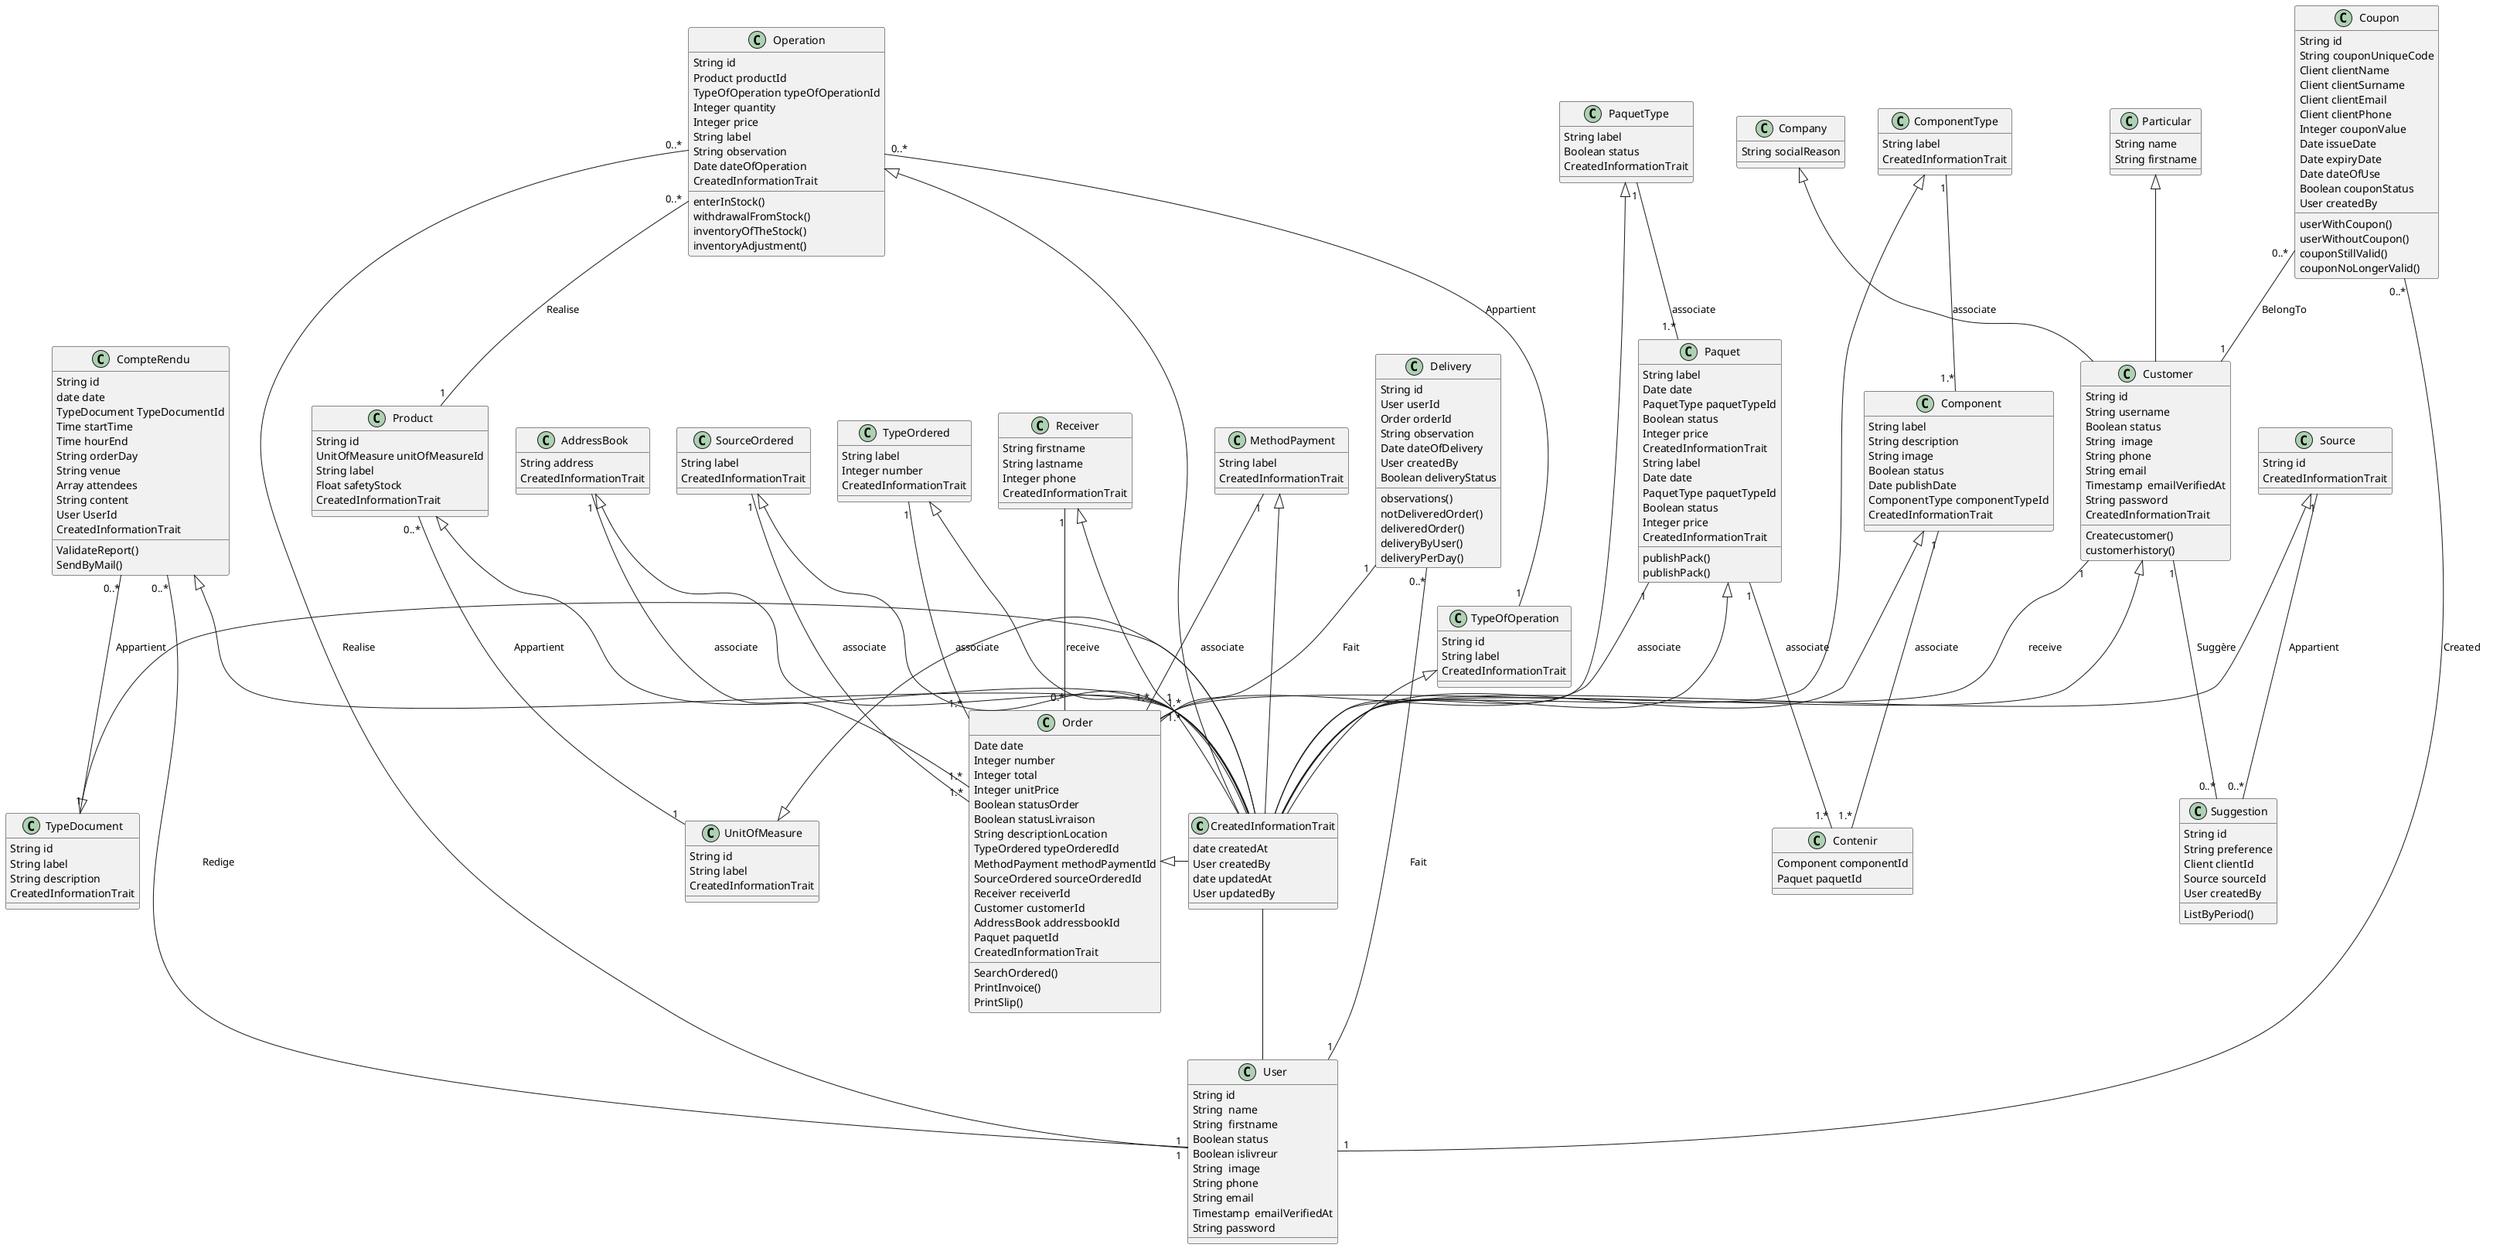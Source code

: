 @startuml "DATABASE"

class CreatedInformationTrait{
    date createdAt
    User createdBy
    date updatedAt
    User updatedBy
}

class TypeOrdered {
    String label
    Integer number
    CreatedInformationTrait
}

class MethodPayment {
    String label
    CreatedInformationTrait
}

class SourceOrdered {
    String label
    CreatedInformationTrait
}

class Receiver {
    String firstname
    String lastname
    Integer phone
    CreatedInformationTrait
}

class AddressBook {
    String address
    CreatedInformationTrait
}

class Paquet {
    String label
    Date date
    PaquetType paquetTypeId
    Boolean status
    Integer price
    CreatedInformationTrait
    publishPack()
}

class Order {
    Date date
    Integer number
    Integer total
    Integer unitPrice
    Boolean statusOrder
    Boolean statusLivraison
    String descriptionLocation
    TypeOrdered typeOrderedId
    MethodPayment methodPaymentId
    SourceOrdered sourceOrderedId
    Receiver receiverId
    Customer customerId
    AddressBook addressbookId
    Paquet paquetId
    CreatedInformationTrait

    SearchOrdered()
    PrintInvoice()
    PrintSlip()
}

class Coupon{
  String id
  String couponUniqueCode
  Client clientName
  Client clientSurname
  Client clientEmail
  Client clientPhone
  Integer couponValue
  Date issueDate
  Date expiryDate
  Date dateOfUse
  Boolean couponStatus
  User createdBy
  userWithCoupon()
  userWithoutCoupon()
  couponStillValid()
  couponNoLongerValid()
}

class User{
  String id 
  String  name
  String  firstname
  Boolean status
  Boolean islivreur
  String  image
  String phone
  String email
  Timestamp  emailVerifiedAt
  String password
  
}

class Customer{
  String id
  String username
  Boolean status
  String  image
  String phone
  String email
  Timestamp  emailVerifiedAt
  String password
  CreatedInformationTrait
  Createcustomer()
  customerhistory() 
}

class Particular{
  String name
  String firstname
}

class Company{
  String socialReason
}

class CompteRendu {
   String id
   date date
   TypeDocument TypeDocumentId
   Time startTime
   Time hourEnd
   String orderDay
  '  emplacement
   String venue 
  '  participants
   Array attendees 
   String content
   User UserId
   CreatedInformationTrait

   ValidateReport()
   SendByMail()
}

class TypeDocument{
   String id
   String label
   String description
   CreatedInformationTrait
}

class TypeOfOperation{
  String id
  String label
  CreatedInformationTrait
}

class Operation{
  String id
  Product productId
  TypeOfOperation typeOfOperationId
  Integer quantity
  Integer price
  String label
  String observation
  Date dateOfOperation
  CreatedInformationTrait
  enterInStock()
  withdrawalFromStock()
  inventoryOfTheStock()
  inventoryAdjustment()
}

class UnitOfMeasure{
  String id
  String label
  CreatedInformationTrait
}

class Product{
  String id
  UnitOfMeasure unitOfMeasureId
  String label
  Float safetyStock
  CreatedInformationTrait
}

class Suggestion {
   String id
   String preference
   Client clientId
   Source sourceId
   User createdBy

   ListByPeriod()
}

class Source {
   String id
   CreatedInformationTrait

}

class Delivery{
  String id
  User userId
  Order orderId
  String observation
  Date dateOfDelivery
  User createdBy
  Boolean deliveryStatus
  observations()
  notDeliveredOrder()
  deliveredOrder()
  deliveryByUser()
  deliveryPerDay()
}

class ComponentType {
    String label
    CreatedInformationTrait
}

class Component {
    String label
    String description
    String image
    Boolean status
    Date publishDate
    ComponentType componentTypeId
    CreatedInformationTrait
}

class Paquet {
    String label
    Date date
    PaquetType paquetTypeId
    Boolean status
    Integer price
    CreatedInformationTrait
    publishPack()
}

class PaquetType {
    String label
    Boolean status
    CreatedInformationTrait
}

class Contenir {
    Component componentId
    Paquet paquetId
}








'
'Compte rendu
TypeDocument <|- CreatedInformationTrait
CompteRendu <|- CreatedInformationTrait
' CreatedInformationTrait -- User

CompteRendu "0..*" -- "1" User :Redige
CompteRendu "0..*" -- "1" TypeDocument :Appartient

'Suggestion
Source <|- CreatedInformationTrait
Customer <|- CreatedInformationTrait

Customer"1" -- "0..*" Suggestion :Suggère
Source"1" -- "0..*" Suggestion :Appartient
' CreatedInformationTrait..> Customer
' CreatedInformationTrait..> Source
' CreatedInformation..> User


'Stock
TypeOfOperation <|- CreatedInformationTrait
Product <|- CreatedInformationTrait
UnitOfMeasure <|- CreatedInformationTrait
Operation <|- CreatedInformationTrait
' TypeOfOperation <|- CreatedInformationTrait
' CreatedInformationTrait -- User

Product "0..*" -- "1" UnitOfMeasure :Appartient
Operation "0..*" -- "1" Product :Realise
Operation "0..*" -- "1" TypeOfOperation :Appartient
Operation "0..*" -- "1" User :Realise

'Coupon
' Customer <|-CreatedInformationTrait
' User --CreatedInformationTrait

Coupon "0..*" -- "1" User : Created
Coupon "0..*" -- "1" Customer : BelongTo

'Livraison
Order <|- CreatedInformationTrait
' Customer <|-- CreatedInformationTrait
' CreatedInformationTrait -- User

Delivery "1" -- "1" Order : Fait
Delivery "0..*" -- "1" User : Fait

'Client
CreatedInformationTrait -- User
' Customer <|-- CreatedInformationTrait
Particular <|-- Customer
Company <|-- Customer

'Order
' Order <|--CreatedInformationTrait
AddressBook <|-CreatedInformationTrait
' Customer <|-CreatedInformationTrait
Receiver <|-CreatedInformationTrait
SourceOrdered <|-CreatedInformationTrait
MethodPayment <|-CreatedInformationTrait
TypeOrdered <|-CreatedInformationTrait
Paquet <|-CreatedInformationTrait
' CreatedInformationTrait -- User


TypeOrdered "1" -- "1.*" Order : associate
MethodPayment "1" -- "1.*" Order : associate
SourceOrdered "1" -- "1.*" Order : associate
Receiver "1" -- "0.*" Order : receive
Customer "1" -- "1.*" Order : receive
AddressBook "1" -- "1.*" Order : associate
Paquet "1" -- "1.*" Order : associate


'menu
' Paquet <|--CreatedInformationTrait
PaquetType <|--CreatedInformationTrait
ComponentType <|--CreatedInformationTrait
' CreatedInformationTrait -- User
Component <|--CreatedInformationTrait
ComponentType "1" -- "1.*" Component : associate
Component "1" -- "1.*" Contenir : associate
PaquetType "1" -- "1.*" Paquet : associate
Paquet "1" -- "1.*" Contenir : associate
@enduml